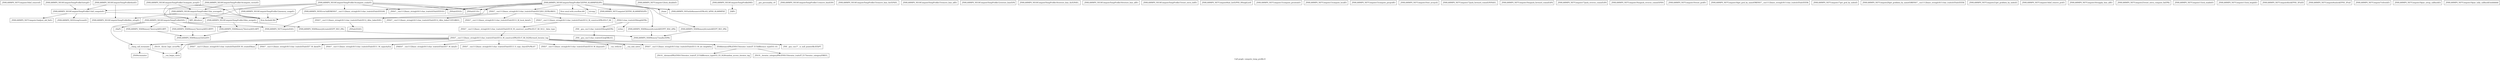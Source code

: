 digraph "Call graph: compute_temp_profile.ll" {
	label="Call graph: compute_temp_profile.ll";

	Node0x5614d6dbda00 [shape=record,label="{_ZN9LAMMPS_NS7Compute10dof_removeEi}"];
	Node0x5614d6e2b610 [shape=record,label="{_ZN9LAMMPS_NS18ComputeTempProfileC2EPNS_6LAMMPSEiPPc}"];
	Node0x5614d6e2b610 -> Node0x5614d6e51350;
	Node0x5614d6e2b610 -> Node0x5614d6e47f90;
	Node0x5614d6e2b610 -> Node0x5614d6e42f30;
	Node0x5614d6e2b610 -> Node0x5614d6e8a8f0;
	Node0x5614d6e2b610 -> Node0x5614d6d81920;
	Node0x5614d6e2b610 -> Node0x5614d6e27850;
	Node0x5614d6e2b610 -> Node0x5614d6d80650;
	Node0x5614d6e2b610 -> Node0x5614d6dda340;
	Node0x5614d6e2b610 -> Node0x5614d6d82490;
	Node0x5614d6e2b610 -> Node0x5614d6d81990;
	Node0x5614d6e2b610 -> Node0x5614d6e1eb40;
	Node0x5614d6e2b610 -> Node0x5614d6d80e90;
	Node0x5614d6e2b610 -> Node0x5614d6e07c30;
	Node0x5614d6e51350 [shape=record,label="{_ZN9LAMMPS_NS7ComputeC2EPNS_6LAMMPSEiPPc}"];
	Node0x5614d6e27850 [shape=record,label="{_ZN9LAMMPS_NS5Error3allERKNSt7__cxx1112basic_stringIcSt11char_traitsIcESaIcEEEiS8_}"];
	Node0x5614d6e47f90 [shape=record,label="{_ZNSaIcEC1Ev}"];
	Node0x5614d6e42f30 [shape=record,label="{_ZNSt7__cxx1112basic_stringIcSt11char_traitsIcESaIcEEC2IS3_EEPKcRKS3_}"];
	Node0x5614d6e42f30 -> Node0x5614d6e8a7a0;
	Node0x5614d6e42f30 -> Node0x5614d6d80bd0;
	Node0x5614d6e42f30 -> Node0x5614d6d811c0;
	Node0x5614d6e42f30 -> Node0x5614d6e02500;
	Node0x5614d6e42f30 -> Node0x5614d6e1c190;
	Node0x5614d6dc5620 [shape=record,label="{_ZN9LAMMPS_NS7Compute12lock_disableEv}"];
	Node0x5614d6d805c0 [shape=record,label="{__cxa_begin_catch}"];
	Node0x5614d6dfc170 [shape=record,label="{_ZSt9terminatev}"];
	Node0x5614d6d877a0 [shape=record,label="{_ZN9LAMMPS_NS6Memory7destroyIiEEvRPT_}"];
	Node0x5614d6d877a0 -> Node0x5614d6d81570;
	Node0x5614d6de3eb0 [shape=record,label="{_ZdaPv}"];
	Node0x5614d6e07b20 [shape=record,label="{_ZN9LAMMPS_NS6Memory7destroyIdEEvRPT_}"];
	Node0x5614d6e07b20 -> Node0x5614d6d81570;
	Node0x5614d6dd6750 [shape=record,label="{_ZN9LAMMPS_NS18ComputeTempProfileD0Ev}"];
	Node0x5614d6dd6750 -> Node0x5614d6d97d30;
	Node0x5614d6d97d30 [shape=record,label="{_ZdlPv}"];
	Node0x5614d6d95060 [shape=record,label="{_ZN9LAMMPS_NS18ComputeTempProfile4initEv}"];
	Node0x5614d6d95060 -> Node0x5614d6d949b0;
	Node0x5614d6d95060 -> Node0x5614d6d98370;
	Node0x5614d6e189c0 [shape=record,label="{__gxx_personality_v0}"];
	Node0x5614d6d80650 [shape=record,label="{_ZNSt7__cxx1112basic_stringIcSt11char_traitsIcESaIcEED1Ev}"];
	Node0x5614d6dda340 [shape=record,label="{_ZNSaIcED1Ev}"];
	Node0x5614d6e1eb40 [shape=record,label="{_ZN9LAMMPS_NS5utils8inumericEPKciS2_bPNS_6LAMMPSE}"];
	Node0x5614d6e07c30 [shape=record,label="{strcmp}"];
	Node0x5614d6d81920 [shape=record,label="{_ZN9LAMMPS_NS6Memory6createIdEEPPT_RS4_iiPKc}"];
	Node0x5614d6d81920 -> Node0x5614d6e07ba0;
	Node0x5614d6d80e90 [shape=record,label="{llvm.umul.with.overflow.i64}"];
	Node0x5614d6d81990 [shape=record,label="{_Znam}"];
	Node0x5614d6d82490 [shape=record,label="{_ZN9LAMMPS_NS6Memory6createIdEEPT_RS3_iPKc}"];
	Node0x5614d6d82490 -> Node0x5614d6e07ba0;
	Node0x5614d6e8a8f0 [shape=record,label="{_ZN9LAMMPS_NS7ComputeD2Ev}"];
	Node0x5614d6e29fa0 [shape=record,label="{_ZN9LAMMPS_NS18ComputeTempProfileD2Ev}"];
	Node0x5614d6e29fa0 -> Node0x5614d6dd4a20;
	Node0x5614d6e29fa0 -> Node0x5614d6e99f00;
	Node0x5614d6e29fa0 -> Node0x5614d6d877a0;
	Node0x5614d6e29fa0 -> Node0x5614d6de3eb0;
	Node0x5614d6e29fa0 -> Node0x5614d6e07b20;
	Node0x5614d6e29fa0 -> Node0x5614d6e8a8f0;
	Node0x5614d6dd4a20 [shape=record,label="{_ZN9LAMMPS_NS6Memory7destroyIdEEvRPPT_}"];
	Node0x5614d6dd4a20 -> Node0x5614d6d81570;
	Node0x5614d6e99f00 [shape=record,label="{__clang_call_terminate}"];
	Node0x5614d6e99f00 -> Node0x5614d6d805c0;
	Node0x5614d6e99f00 -> Node0x5614d6dfc170;
	Node0x5614d6d949b0 [shape=record,label="{_ZN9LAMMPS_NS18ComputeTempProfile11dof_computeEv}"];
	Node0x5614d6d949b0 -> Node0x5614d6d9a250;
	Node0x5614d6d949b0 -> Node0x5614d6d9b3c0;
	Node0x5614d6d949b0 -> Node0x5614d6d9dc60;
	Node0x5614d6d98370 [shape=record,label="{_ZN9LAMMPS_NS18ComputeTempProfile9bin_setupEv}"];
	Node0x5614d6d9fdd0 [shape=record,label="{_ZN9LAMMPS_NS18ComputeTempProfile5setupEv}"];
	Node0x5614d6d9fdd0 -> Node0x5614d6d949b0;
	Node0x5614d6d9a250 [shape=record,label="{_ZN9LAMMPS_NS7Compute14adjust_dof_fixEv}"];
	Node0x5614d6d9b3c0 [shape=record,label="{_ZN9LAMMPS_NS5Group5countEi}"];
	Node0x5614d6d9dc60 [shape=record,label="{llvm.fmuladd.f64}"];
	Node0x5614d6da1bb0 [shape=record,label="{_ZN9LAMMPS_NS18ComputeTempProfile14compute_scalarEv}"];
	Node0x5614d6da1bb0 -> Node0x5614d6da2b00;
	Node0x5614d6da1bb0 -> Node0x5614d6d9dc60;
	Node0x5614d6da1bb0 -> Node0x5614d6dda340;
	Node0x5614d6da1bb0 -> Node0x5614d6d80650;
	Node0x5614d6da1bb0 -> Node0x5614d6e27850;
	Node0x5614d6da1bb0 -> Node0x5614d6e42f30;
	Node0x5614d6da1bb0 -> Node0x5614d6e47f90;
	Node0x5614d6da1bb0 -> Node0x5614d6da4750;
	Node0x5614d6da1bb0 -> Node0x5614d6d949b0;
	Node0x5614d6da2b00 [shape=record,label="{_ZN9LAMMPS_NS18ComputeTempProfile11bin_averageEv}"];
	Node0x5614d6da2b00 -> Node0x5614d6d98370;
	Node0x5614d6da2b00 -> Node0x5614d6da4fe0;
	Node0x5614d6da2b00 -> Node0x5614d6d9dc60;
	Node0x5614d6da2b00 -> Node0x5614d6da4750;
	Node0x5614d6da4750 [shape=record,label="{MPI_Allreduce}"];
	Node0x5614d6da6440 [shape=record,label="{_ZN9LAMMPS_NS18ComputeTempProfile14compute_vectorEv}"];
	Node0x5614d6da6440 -> Node0x5614d6da2b00;
	Node0x5614d6da6440 -> Node0x5614d6d9dc60;
	Node0x5614d6da6440 -> Node0x5614d6da4750;
	Node0x5614d6da80a0 [shape=record,label="{_ZN9LAMMPS_NS18ComputeTempProfile13compute_arrayEv}"];
	Node0x5614d6da80a0 -> Node0x5614d6da2b00;
	Node0x5614d6da80a0 -> Node0x5614d6d9dc60;
	Node0x5614d6da80a0 -> Node0x5614d6da4750;
	Node0x5614d6e9b510 [shape=record,label="{_ZN9LAMMPS_NS18ComputeTempProfile11remove_biasEiPd}"];
	Node0x5614d6e9b590 [shape=record,label="{_ZN9LAMMPS_NS18ComputeTempProfile15remove_bias_thrEiPdS1_}"];
	Node0x5614d6e9b610 [shape=record,label="{_ZN9LAMMPS_NS18ComputeTempProfile15remove_bias_allEv}"];
	Node0x5614d6e9b690 [shape=record,label="{_ZN9LAMMPS_NS18ComputeTempProfile12restore_biasEiPd}"];
	Node0x5614d6da8530 [shape=record,label="{_ZN9LAMMPS_NS18ComputeTempProfile16restore_bias_thrEiPdS1_}"];
	Node0x5614d6daa380 [shape=record,label="{_ZN9LAMMPS_NS18ComputeTempProfile16restore_bias_allEv}"];
	Node0x5614d6da4fe0 [shape=record,label="{_ZN9LAMMPS_NS18ComputeTempProfile10bin_assignEv}"];
	Node0x5614d6da4fe0 -> Node0x5614d6d877a0;
	Node0x5614d6da4fe0 -> Node0x5614d6dab570;
	Node0x5614d6dab570 [shape=record,label="{_ZN9LAMMPS_NS6Memory6createIiEEPT_RS3_iPKc}"];
	Node0x5614d6dab570 -> Node0x5614d6e07ba0;
	Node0x5614d6dac9d0 [shape=record,label="{_ZN9LAMMPS_NS18ComputeTempProfile15reset_extra_dofEv}"];
	Node0x5614d6dad8f0 [shape=record,label="{_ZN9LAMMPS_NS18ComputeTempProfile12memory_usageEv}"];
	Node0x5614d6dad8f0 -> Node0x5614d6d9dc60;
	Node0x5614d6daf210 [shape=record,label="{_ZN9LAMMPS_NS7Compute9init_listEiPNS_9NeighListE}"];
	Node0x5614d6db0400 [shape=record,label="{_ZN9LAMMPS_NS7Compute15compute_peratomEv}"];
	Node0x5614d6db1320 [shape=record,label="{_ZN9LAMMPS_NS7Compute13compute_localEv}"];
	Node0x5614d6db21a0 [shape=record,label="{_ZN9LAMMPS_NS7Compute15compute_pergridEv}"];
	Node0x5614d6db34e0 [shape=record,label="{_ZN9LAMMPS_NS7Compute10set_arraysEi}"];
	Node0x5614d6db4360 [shape=record,label="{_ZN9LAMMPS_NS7Compute17pack_forward_commEiPiPdiS1_}"];
	Node0x5614d6db5630 [shape=record,label="{_ZN9LAMMPS_NS7Compute19unpack_forward_commEiiPd}"];
	Node0x5614d6db60d0 [shape=record,label="{_ZN9LAMMPS_NS7Compute17pack_reverse_commEiiPd}"];
	Node0x5614d6db6d30 [shape=record,label="{_ZN9LAMMPS_NS7Compute19unpack_reverse_commEiPiPd}"];
	Node0x5614d6db8950 [shape=record,label="{_ZN9LAMMPS_NS7Compute10reset_gridEv}"];
	Node0x5614d6db9010 [shape=record,label="{_ZN9LAMMPS_NS7Compute16get_grid_by_nameERKNSt7__cxx1112basic_stringIcSt11char_traitsIcESaIcEEERi}"];
	Node0x5614d6db9a20 [shape=record,label="{_ZN9LAMMPS_NS7Compute17get_grid_by_indexEi}"];
	Node0x5614d6e00640 [shape=record,label="{_ZN9LAMMPS_NS7Compute20get_griddata_by_nameEiRKNSt7__cxx1112basic_stringIcSt11char_traitsIcESaIcEEERi}"];
	Node0x5614d6dbbd70 [shape=record,label="{_ZN9LAMMPS_NS7Compute21get_griddata_by_indexEi}"];
	Node0x5614d6dbc5a0 [shape=record,label="{_ZN9LAMMPS_NS7Compute14dof_remove_preEv}"];
	Node0x5614d6dc17d0 [shape=record,label="{_ZN9LAMMPS_NS7Compute16reapply_bias_allEv}"];
	Node0x5614d6dc3160 [shape=record,label="{_ZN9LAMMPS_NS7Compute23reset_extra_compute_fixEPKc}"];
	Node0x5614d6dc4350 [shape=record,label="{_ZN9LAMMPS_NS7Compute11lock_enableEv}"];
	Node0x5614d6dc68b0 [shape=record,label="{_ZN9LAMMPS_NS7Compute11lock_lengthEv}"];
	Node0x5614d6dc8040 [shape=record,label="{_ZN9LAMMPS_NS7Compute4lockEPNS_3FixEll}"];
	Node0x5614d6dc9da0 [shape=record,label="{_ZN9LAMMPS_NS7Compute6unlockEPNS_3FixE}"];
	Node0x5614d6dca4b0 [shape=record,label="{_ZN9LAMMPS_NS7Compute7refreshEv}"];
	Node0x5614d6dcb890 [shape=record,label="{_ZN9LAMMPS_NS7Compute19pair_setup_callbackEii}"];
	Node0x5614d6e8a7a0 [shape=record,label="{_ZNSt7__cxx1112basic_stringIcSt11char_traitsIcESaIcEE13_M_local_dataEv}"];
	Node0x5614d6d80bd0 [shape=record,label="{_ZNSt7__cxx1112basic_stringIcSt11char_traitsIcESaIcEE12_Alloc_hiderC1EPcRKS3_}"];
	Node0x5614d6dccc20 [shape=record,label="{_ZN9LAMMPS_NS7Compute19pair_tally_callbackEiiiidddddd}"];
	Node0x5614d6e02500 [shape=record,label="{_ZNSt7__cxx1112basic_stringIcSt11char_traitsIcESaIcEE12_M_constructIPKcEEvT_S8_}"];
	Node0x5614d6e02500 -> Node0x5614d6dceb50;
	Node0x5614d6d811c0 [shape=record,label="{_ZNSt11char_traitsIcE6lengthEPKc}"];
	Node0x5614d6d811c0 -> Node0x5614d6dcfc80;
	Node0x5614d6d811c0 -> Node0x5614d6dd24e0;
	Node0x5614d6e1c190 [shape=record,label="{_ZNSt7__cxx1112basic_stringIcSt11char_traitsIcESaIcEE12_Alloc_hiderD2Ev}"];
	Node0x5614d6e1c190 -> Node0x5614d6dd4b50;
	Node0x5614d6dceb50 [shape=record,label="{_ZNSt7__cxx1112basic_stringIcSt11char_traitsIcESaIcEE16_M_construct_auxIPKcEEvT_S8_St12__false_type}"];
	Node0x5614d6dceb50 -> Node0x5614d6dd6310;
	Node0x5614d6dd6310 [shape=record,label="{_ZNSt7__cxx1112basic_stringIcSt11char_traitsIcESaIcEE12_M_constructIPKcEEvT_S8_St20forward_iterator_tag}"];
	Node0x5614d6dd6310 -> Node0x5614d6dd8590;
	Node0x5614d6dd6310 -> Node0x5614d6dd9640;
	Node0x5614d6dd6310 -> Node0x5614d6d95b70;
	Node0x5614d6dd6310 -> Node0x5614d6dda140;
	Node0x5614d6dd6310 -> Node0x5614d6ddb5d0;
	Node0x5614d6dd6310 -> Node0x5614d6ddd510;
	Node0x5614d6dd6310 -> Node0x5614d6e00e90;
	Node0x5614d6dd6310 -> Node0x5614d6ddf4d0;
	Node0x5614d6dd6310 -> Node0x5614d6d805c0;
	Node0x5614d6dd6310 -> Node0x5614d6e9a9b0;
	Node0x5614d6dd6310 -> Node0x5614d6e9aa30;
	Node0x5614d6dd6310 -> Node0x5614d6e9aab0;
	Node0x5614d6dd6310 -> Node0x5614d6e9ab30;
	Node0x5614d6dd6310 -> Node0x5614d6e99f00;
	Node0x5614d6dd8590 [shape=record,label="{_ZN9__gnu_cxx17__is_null_pointerIKcEEbPT_}"];
	Node0x5614d6dd9640 [shape=record,label="{_ZSt19__throw_logic_errorPKc}"];
	Node0x5614d6d95b70 [shape=record,label="{_ZSt8distanceIPKcENSt15iterator_traitsIT_E15difference_typeES3_S3_}"];
	Node0x5614d6d95b70 -> Node0x5614d6e9abb0;
	Node0x5614d6d95b70 -> Node0x5614d6e9ac60;
	Node0x5614d6ddb5d0 [shape=record,label="{_ZNSt7__cxx1112basic_stringIcSt11char_traitsIcESaIcEE7_M_dataEPc}"];
	Node0x5614d6dda140 [shape=record,label="{_ZNSt7__cxx1112basic_stringIcSt11char_traitsIcESaIcEE9_M_createERmm}"];
	Node0x5614d6ddd510 [shape=record,label="{_ZNSt7__cxx1112basic_stringIcSt11char_traitsIcESaIcEE11_M_capacityEm}"];
	Node0x5614d6ddf4d0 [shape=record,label="{_ZNSt7__cxx1112basic_stringIcSt11char_traitsIcESaIcEE13_S_copy_charsEPcPKcS7_}"];
	Node0x5614d6e00e90 [shape=record,label="{_ZNKSt7__cxx1112basic_stringIcSt11char_traitsIcESaIcEE7_M_dataEv}"];
	Node0x5614d6e9a9b0 [shape=record,label="{_ZNSt7__cxx1112basic_stringIcSt11char_traitsIcESaIcEE10_M_disposeEv}"];
	Node0x5614d6e9aa30 [shape=record,label="{__cxa_rethrow}"];
	Node0x5614d6e9aab0 [shape=record,label="{__cxa_end_catch}"];
	Node0x5614d6e9ab30 [shape=record,label="{_ZNSt7__cxx1112basic_stringIcSt11char_traitsIcESaIcEE13_M_set_lengthEm}"];
	Node0x5614d6e9ac60 [shape=record,label="{_ZSt10__distanceIPKcENSt15iterator_traitsIT_E15difference_typeES3_S3_St26random_access_iterator_tag}"];
	Node0x5614d6e9abb0 [shape=record,label="{_ZSt19__iterator_categoryIPKcENSt15iterator_traitsIT_E17iterator_categoryERKS3_}"];
	Node0x5614d6dcfc80 [shape=record,label="{_ZN9__gnu_cxx11char_traitsIcE6lengthEPKc}"];
	Node0x5614d6dcfc80 -> Node0x5614d6e9ae60;
	Node0x5614d6dd24e0 [shape=record,label="{strlen}"];
	Node0x5614d6e9ae60 [shape=record,label="{_ZN9__gnu_cxx11char_traitsIcE2eqERKcS3_}"];
	Node0x5614d6dd4b50 [shape=record,label="{_ZNSaIcED2Ev}"];
	Node0x5614d6e07ba0 [shape=record,label="{_ZN9LAMMPS_NS6Memory7smallocElPKc}"];
	Node0x5614d6d81570 [shape=record,label="{_ZN9LAMMPS_NS6Memory5sfreeEPv}"];
}
